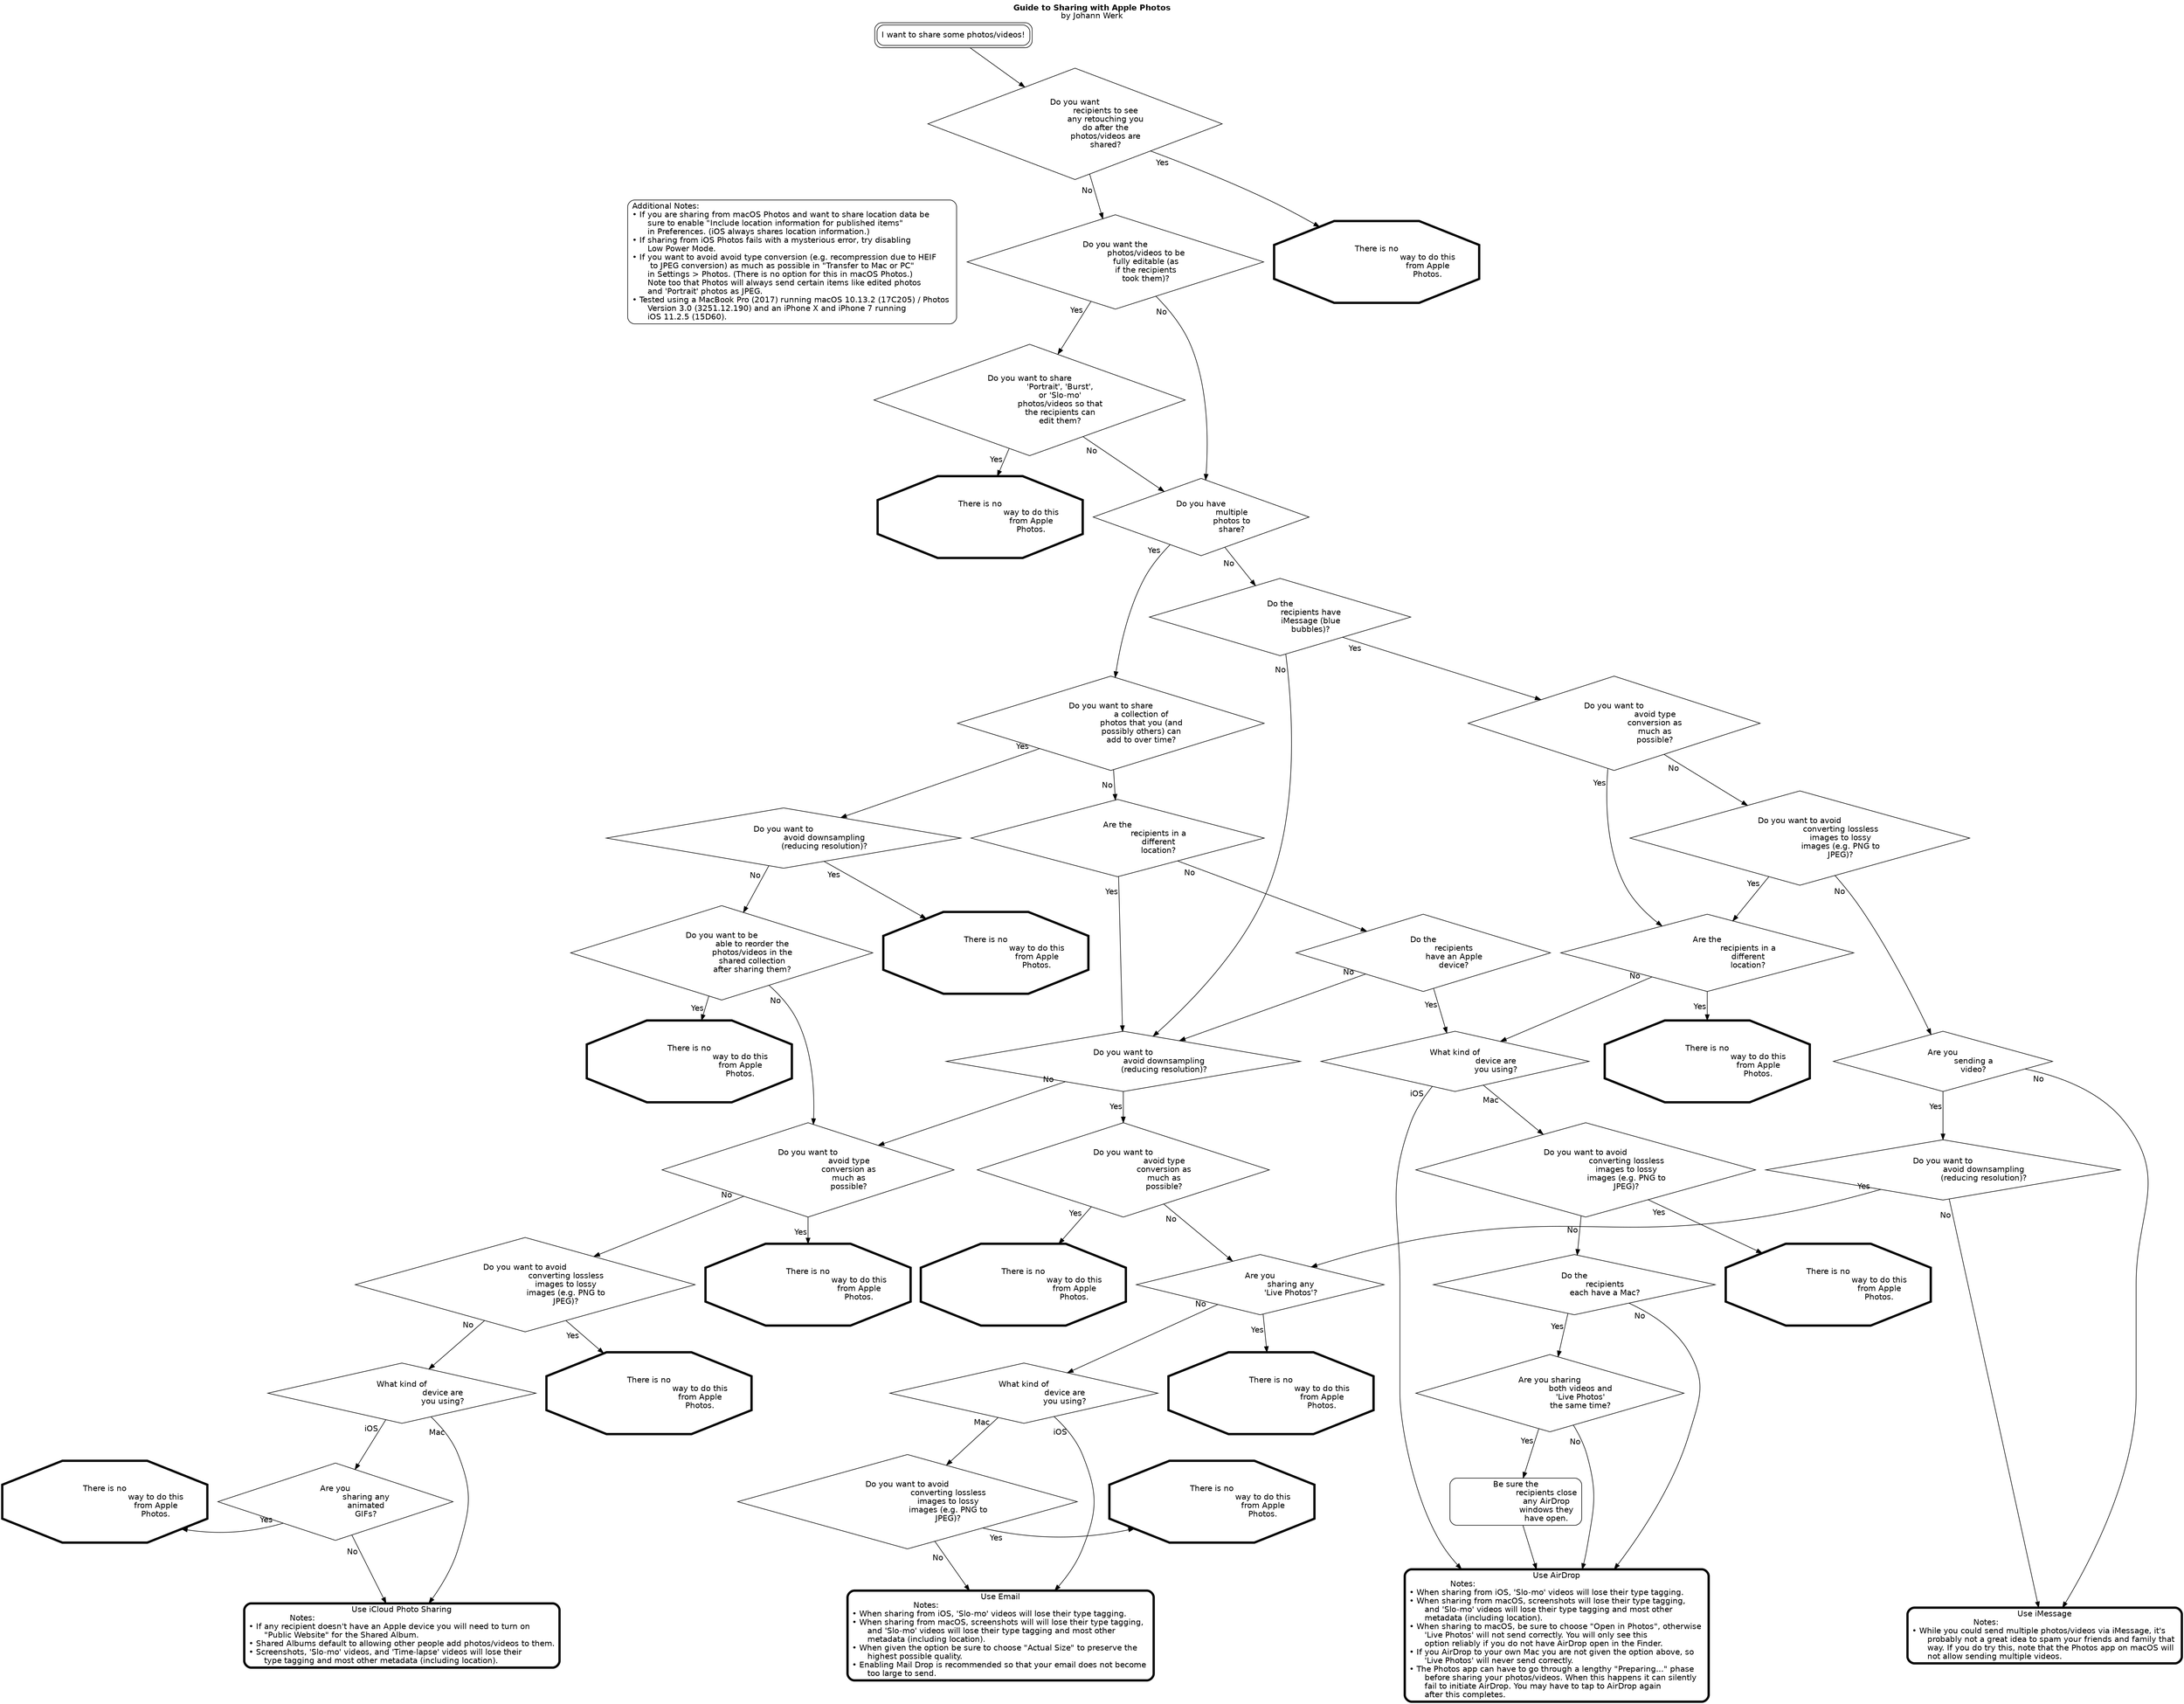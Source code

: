 
// Comprehensive Guide to Sharing with Apple Photos
// list sources
// other bugs:
// burst in ios album vs mac album
// Mac siliently failed to share some items (a GIF and a time lapse) for a while.

//   System Version:	macOS 10.13.2 (17C205)
// Photos Version 3.0 (3251.12.190)

// iPhone X: 11.2.2
// iPhone 711.2
// both then: 11.2.5

digraph apple_photos {
	labelloc="t";
	label=<<b>Guide to Sharing with Apple Photos</b><br/>by Johann Werk>;

	graph [fontname = "helvetica"]; #penwidth=0
	node [fontname = "helvetica"];
	edge [fontname = "helvetica"];
	{
		rank=max;
		node [shape=rect, style="rounded", penwidth=4];
		email [label="Use Email
			Notes:\l"
			+"• When sharing from iOS, 'Slo-mo' videos will lose their type tagging.\l"
			+"• When sharing from macOS, screenshots will will lose their type tagging, \l"
			+"      and 'Slo-mo' videos will lose their type tagging and most other \l"
			+"      metadata (including location).\l"
			+"• When given the option be sure to choose \"Actual Size\" to preserve the \l"
			+"      highest possible quality.\l"
			+"• Enabling Mail Drop is recommended so that your email does not become \l"
			+"      too large to send.\l"];
		imessage [label="Use iMessage
			Notes:\l"
			+"• While you could send multiple photos/videos via iMessage, it's \l"
			+"      probably not a great idea to spam your friends and family that \l"
			+"      way. If you do try this, note that the Photos app on macOS will \l"
			+"      not allow sending multiple videos.\l"];
		icps [label="Use iCloud Photo Sharing
		Notes:\l"
		+"• If any recipient doesn't have an Apple device you will need to turn on \l"
		+"      \"Public Website\" for the Shared Album.\l"
		+"• Shared Albums default to allowing other people add photos/videos to them.\l"
		+"• Screenshots, 'Slo-mo' videos, and 'Time-lapse' videos will lose their \l"
		+"      type tagging and most other metadata (including location).\l"];
		// export / import (skipping for now, because this is only Mac, and also complicated by original/non wonk. And it's really not a "sharing option")

		// 			AirDrop preserves the most quality and metadata.
		airdrop [label="Use AirDrop
		Notes:\l"
		+"• When sharing from iOS, 'Slo-mo' videos will lose their type tagging.\l"
		+"• When sharing from macOS, screenshots will lose their type tagging, \l"
		+"      and 'Slo-mo' videos will lose their type tagging and most other \l"
		+"      metadata (including location).\l"
		+"• When sharing to macOS, be sure to choose \"Open in Photos\", otherwise \l"
		+"      'Live Photos' will not send correctly. You will only see this \l"
		+"      option reliably if you do not have AirDrop open in the Finder.\l"
		+"• If you AirDrop to your own Mac you are not given the option above, so \l"
		+"      'Live Photos' will never send correctly.\l"
		+"• The Photos app can have to go through a lengthy \"Preparing...\" phase \l"
		+"      before sharing your photos/videos. When this happens it can silently \l"
		+"      fail to initiate AirDrop. You may have to tap to AirDrop again \l"
		+"      after this completes.\l"];
	}
	/*
	// todo: have notes as to why each of these works given the choices
	airdrop [label="
		TODO: reconverted editted/portriat
		intermitent fail:
		from-ios: slo-mo lost type tag.
		from-Mac: slo-mo, screenshot lost type tag.
		mac note: if photo/live: choose "Photos". if videos, can use finder, and drag into Photos, but certain metadata will be lost
		If you AirDrop to a Mac be sure the recipient chooses to ___ - which is not the default option - otherwise Live Photos, ____ will not send correctly.
		(If you try to AirDrop to your own Mac the photos are automatically sent to the Finder, so Live Photos, ____ will never send correctly.)"];
		todo: test airdrop to own iPhone? (from mac?)
		todo: test airdop from-mac+dnd
	email [label="Send via Email
		todo: check all type imports
		w/ maildrop, w/ actual size
		from-ios: no video downres, no png->jpeg, DOES heif -> JPEG,
		from-mac: png->jpeg, video downres, heif -> JPEG,
		from-mac: dnd: no video downres, no png->jpeg, DOES heif -> JPEG,
		note about actual size, JPEG conversion, lossy special types"];
		ios: save all w/ maildrop buggy (should cheeck mac too) ... or maybe not, just slow?!?!
	imessage [label="Send via iMessage
		ios-to-ios:
			- does lossy to lossy
			- does png to jpeg.
			- slo mo, selfie, and screenshot tagging lost
			- scaled down video
		mac-to-ios:
			- can't choose >1 video
			- same as ios-to-ios
		mac-to-ios: dnd: crashed Photos the first time. second time I had all the images in the message, but it only sent some of them (the others were left in the text feild)
			- same as ios-to-ios
			- added lost types:  live.
		make sure not to MMS???"];
	icps [label="Send via iCloud Photo Sharing
		todo: note about public links, as needed
		steps for limits: https://support.apple.com/en-us/HT202786, https://support.apple.com/en-us/HT202299
		lossy"];
  */

	{

		#rankdir=LR;
		{
			node [shape=rect, style="rounded", peripheries=2];
			want_to_share [label="I want to share some photos/videos!"];
		}

		notes [shape=rect style="rounded" label="Additional Notes:\l"
			+"• If you are sharing from macOS Photos and want to share location data be \l"
			+"      sure to enable \"Include location information for published items\" \l"
			+"      in Preferences. (iOS always shares location information.)\l"
			+"• If sharing from iOS Photos fails with a mysterious error, try disabling \l"
			+"      Low Power Mode.\l"
			+"• If you want to avoid avoid type conversion (e.g. recompression due to HEIF\l"
			+"       to JPEG conversion) as much as possible in \"Transfer to Mac or PC\" \l"
			+"      in Settings > Photos. (There is no option for this in macOS Photos.) \l"
			+"      Note too that Photos will always send certain items like edited photos \l"
			+"      and 'Portrait' photos as JPEG.\l"
			+"• Tested using a MacBook Pro (2017) running macOS 10.13.2 (17C205) / Photos \l"
			+"      Version 3.0 (3251.12.190) and an iPhone X and iPhone 7 running \l"
			+"      iOS 11.2.5 (15D60).\l"];

		{
			node [shape=octagon penwidth=4 label="S.O.L." width=2 height=2 label="There is no
					way to do this
					from Apple
					Photos."];
			#rank=same;
			SOL1;
	    SOL2;
	    SOL3;
	    SOL4;
	    SOL5;
	    SOL6;
	    //SOL7;
	    //SOL8;
	    SOL9;
	    SOL10;
	    SOL11;
	    SOL12;
			SOL13;
			SOL14;
		}
			#rank = max;
			#rankdir = LR;



		node [shape=diamond];

		want_to_share -> retouch;

		retouch [label="Do you want
			recipients to see
			any retouching you
			do after the
			photos/videos are
			shared?"];
		editable [label="Do you want the
			photos/videos to be
			fully editable (as
			if the recipients
			took them)?"];
		editable_portrait_etc [label="Do you want to share
			'Portrait', 'Burst',
			or 'Slo-mo'
			photos/videos so that
			the recipients can
			edit them?"];
		multiple_photos [label="Do you have
			multiple
			photos to
			share?"];
		want_collection [label="Do you want to share
			a collection of
			photos that you (and
			possibly others) can
			add to over time?"];
		{
			node [label="Do you want to
				avoid type
				conversion as
				much as
				possible?"];
	    # todo: note on how to set such up, less quality, larger size. should test editted video
			avoid_convert_type_lossy_to_lossy__icps;
			avoid_convert_type_lossy_to_lossy__email;
			avoid_convert_type_lossy_to_lossy__imessage;
		}
		reordering [label="Do you want to be
			able to reorder the
			photos/videos in the
			shared collection
			after sharing them?"];
		{
			node [label="Do you want to
				avoid downsampling
				(reducing resolution)?"];
			avoid_downres__collection;
			avoid_downres__email_or_icps;
			avoid_downres__video__imessage;
		}
		have_apple__imessage [label="Do the
			recipients have
			iMessage (blue
			bubbles)?"];
	    // are you sure everyone has an apple device
		video__imessage [label="Are you
			sending a
			video?"];
		{
			node [label="Are the
				recipients in a
				different
				location?"];
			far_away;
			far_away__imessage;
		}
		have_apple__airdrop [label="Do the
			recipients
			have an Apple
			device?"];
		have_live_photo_etc__email [label="Are you
			sharing any
			'Live Photos'?"];
		have_anim_gif	[label="Are you
			sharing any
			animated
			GIFs?"];
		{
			node [label="What kind of
				device are
				you using?"];
			from_ios__airdrop;
			from_ios__email;
			from_ios__icps;
		}
		{
			node [label="Do you want to avoid
				converting lossless
				images to lossy
				images (e.g. PNG to
				JPEG)?"];
			avoid_convert_type_lossless_to_lossy__airdrop_mac;
			avoid_convert_type_lossless_to_lossy__imessage;
			avoid_convert_type_lossless_to_lossy__icps;
			avoid_convert_type_lossless_to_lossy__email_mac;
		}
		airdrop_to_mac [label="Do the
			recipients
			each have a Mac?"];
		airdrop_to_mac_mixed [label="Are you sharing
			both videos and
			'Live Photos'
			the same time?"];
		airdrop_to_mac_mixed_note [label="Be sure the
			recipients close
			any AirDrop
			windows they
			have open." shape=rect style="rounded"];


		edge [labeldistance=3];

		retouch -> editable [taillabel="No"];
		retouch -> SOL1 [taillabel="Yes"];

		editable -> multiple_photos [taillabel="No"];
		editable -> editable_portrait_etc [taillabel="Yes"];

		editable_portrait_etc -> multiple_photos [taillabel="No"];
		editable_portrait_etc -> SOL2 [taillabel="Yes"];

		multiple_photos -> have_apple__imessage [taillabel="No"];
		multiple_photos -> want_collection [taillabel="Yes"];

		want_collection -> far_away [taillabel="No"];
		want_collection -> avoid_downres__collection [taillabel="Yes"];

		avoid_downres__collection -> reordering [taillabel="No"];
		avoid_downres__collection -> SOL3 [taillabel="Yes"];

		reordering -> avoid_convert_type_lossy_to_lossy__icps [taillabel="No"];
		reordering -> SOL4 [taillabel="Yes"];

		have_apple__imessage -> avoid_downres__email_or_icps [taillabel="No"];
		have_apple__imessage -> avoid_convert_type_lossy_to_lossy__imessage [taillabel="Yes"];

		avoid_convert_type_lossy_to_lossy__imessage -> avoid_convert_type_lossless_to_lossy__imessage [taillabel="No"];
		avoid_convert_type_lossy_to_lossy__imessage -> far_away__imessage [taillabel="Yes"];

		avoid_convert_type_lossless_to_lossy__imessage -> video__imessage [taillabel="No"];
		avoid_convert_type_lossless_to_lossy__imessage -> far_away__imessage [taillabel="Yes"];

		far_away__imessage -> from_ios__airdrop [taillabel="No"];
		far_away__imessage -> SOL5 [taillabel="Yes"];

		video__imessage -> avoid_downres__video__imessage [taillabel="Yes"];
		video__imessage -> imessage [taillabel="No"];

		avoid_downres__video__imessage -> have_live_photo_etc__email [taillabel="Yes"];
		avoid_downres__video__imessage -> imessage [taillabel="No"];

		far_away -> have_apple__airdrop [taillabel="No"];
		far_away -> avoid_downres__email_or_icps [taillabel="Yes"];

		have_apple__airdrop -> avoid_downres__email_or_icps [taillabel="No"];
		have_apple__airdrop -> from_ios__airdrop [taillabel="Yes"];

		from_ios__airdrop -> avoid_convert_type_lossless_to_lossy__airdrop_mac [taillabel="Mac"];
		from_ios__airdrop -> airdrop [taillabel="iOS"];

		avoid_convert_type_lossless_to_lossy__airdrop_mac -> airdrop_to_mac [taillabel="No"];
		avoid_convert_type_lossless_to_lossy__airdrop_mac -> SOL6 [taillabel="Yes"];

		airdrop_to_mac -> airdrop_to_mac_mixed [taillabel="Yes"];
		airdrop_to_mac -> airdrop [taillabel="No"];

		airdrop_to_mac_mixed -> airdrop [taillabel="No"];
		airdrop_to_mac_mixed -> airdrop_to_mac_mixed_note [taillabel="Yes"];

		airdrop_to_mac_mixed_note -> airdrop;

		/* avoid_convert_type_lossy_to_lossy -> avoid_downres__email [taillabel="No"];
		avoid_convert_type_lossy_to_lossy -> SOL8 [taillabel="Yes"];
	    */

		avoid_downres__email_or_icps -> avoid_convert_type_lossy_to_lossy__icps [taillabel="No"];
		avoid_downres__email_or_icps -> avoid_convert_type_lossy_to_lossy__email [taillabel="Yes"];

		avoid_convert_type_lossy_to_lossy__icps -> avoid_convert_type_lossless_to_lossy__icps [taillabel="No"];
		avoid_convert_type_lossy_to_lossy__icps -> SOL9 [taillabel="Yes"];

		avoid_convert_type_lossless_to_lossy__icps -> from_ios__icps [taillabel="No"];
		avoid_convert_type_lossless_to_lossy__icps -> SOL13 [taillabel="Yes"];

		from_ios__icps -> icps [taillabel="Mac"];
		from_ios__icps -> have_anim_gif [taillabel="iOS"];

		have_anim_gif -> icps [taillabel="No"];
		have_anim_gif -> SOL14 [taillabel="Yes"];

		avoid_convert_type_lossy_to_lossy__email -> have_live_photo_etc__email [taillabel="No"];
		avoid_convert_type_lossy_to_lossy__email -> SOL10 [taillabel="Yes"];

		have_live_photo_etc__email -> from_ios__email [taillabel="No"];
	    // todo: add recipient device check
		have_live_photo_etc__email -> SOL11 [taillabel="Yes"];

		from_ios__email -> avoid_convert_type_lossless_to_lossy__email_mac [taillabel="Mac"];
		from_ios__email -> email [taillabel="iOS"];

		avoid_convert_type_lossless_to_lossy__email_mac -> email [taillabel="No"];
		avoid_convert_type_lossless_to_lossy__email_mac -> SOL12 [taillabel="Yes"];

		{
			rankdir = LR;
			rank=same;
			SOL12;
			SOL14;
			avoid_convert_type_lossless_to_lossy__email_mac;
			have_anim_gif;
			avoid_convert_type_lossless_to_lossy__email_mac -> SOL12 [ style=invis ];
			SOL14 -> have_anim_gif [ style=invis ];
			/* SOL12 -> email [ style=invis ];
			SOL14 -> icps [ style=invis ]; */
		}

		{
			rankdir = LR;
			want_to_share -> notes [ style=invis ];
			retouch -> notes [ style=invis ];
		}

		/* {
			rank=same;
			airdrop_ios_note;
			airdrop_mac_note;
		}

		{
			rank=same;
			avoid_convert_type_lossy_to_lossy__collection;
			far_away;
		}

		{
			rank = same;
			have_apple__airdrop;
			avoid_downres__collection;
		}

		/* {
			rank = same;
			reordering;
			avoid_convert_type_lossy_to_lossy;
		} */

		/*
		{
			rank=same;
			avoid_convert_type_lossless_to_lossy__airdrop_mac;
			avoid_downres__email_or_icps;
	    //far_away;
		}*/

		/* {
			SOL -> icps -> email -> airdrop -> imessage [ style=invis ];
		} */

		/* {
			rank = same;
			have_apple__imessage -> want_collection [ style=invis ];
			rankdir = LR;
		}

		{
			rank = same;
			have_live_photo_etc__email -> icps [ style=invis ];
			rankdir = LR;
		} */



	}
}

// taillabel, headlabel, lp
